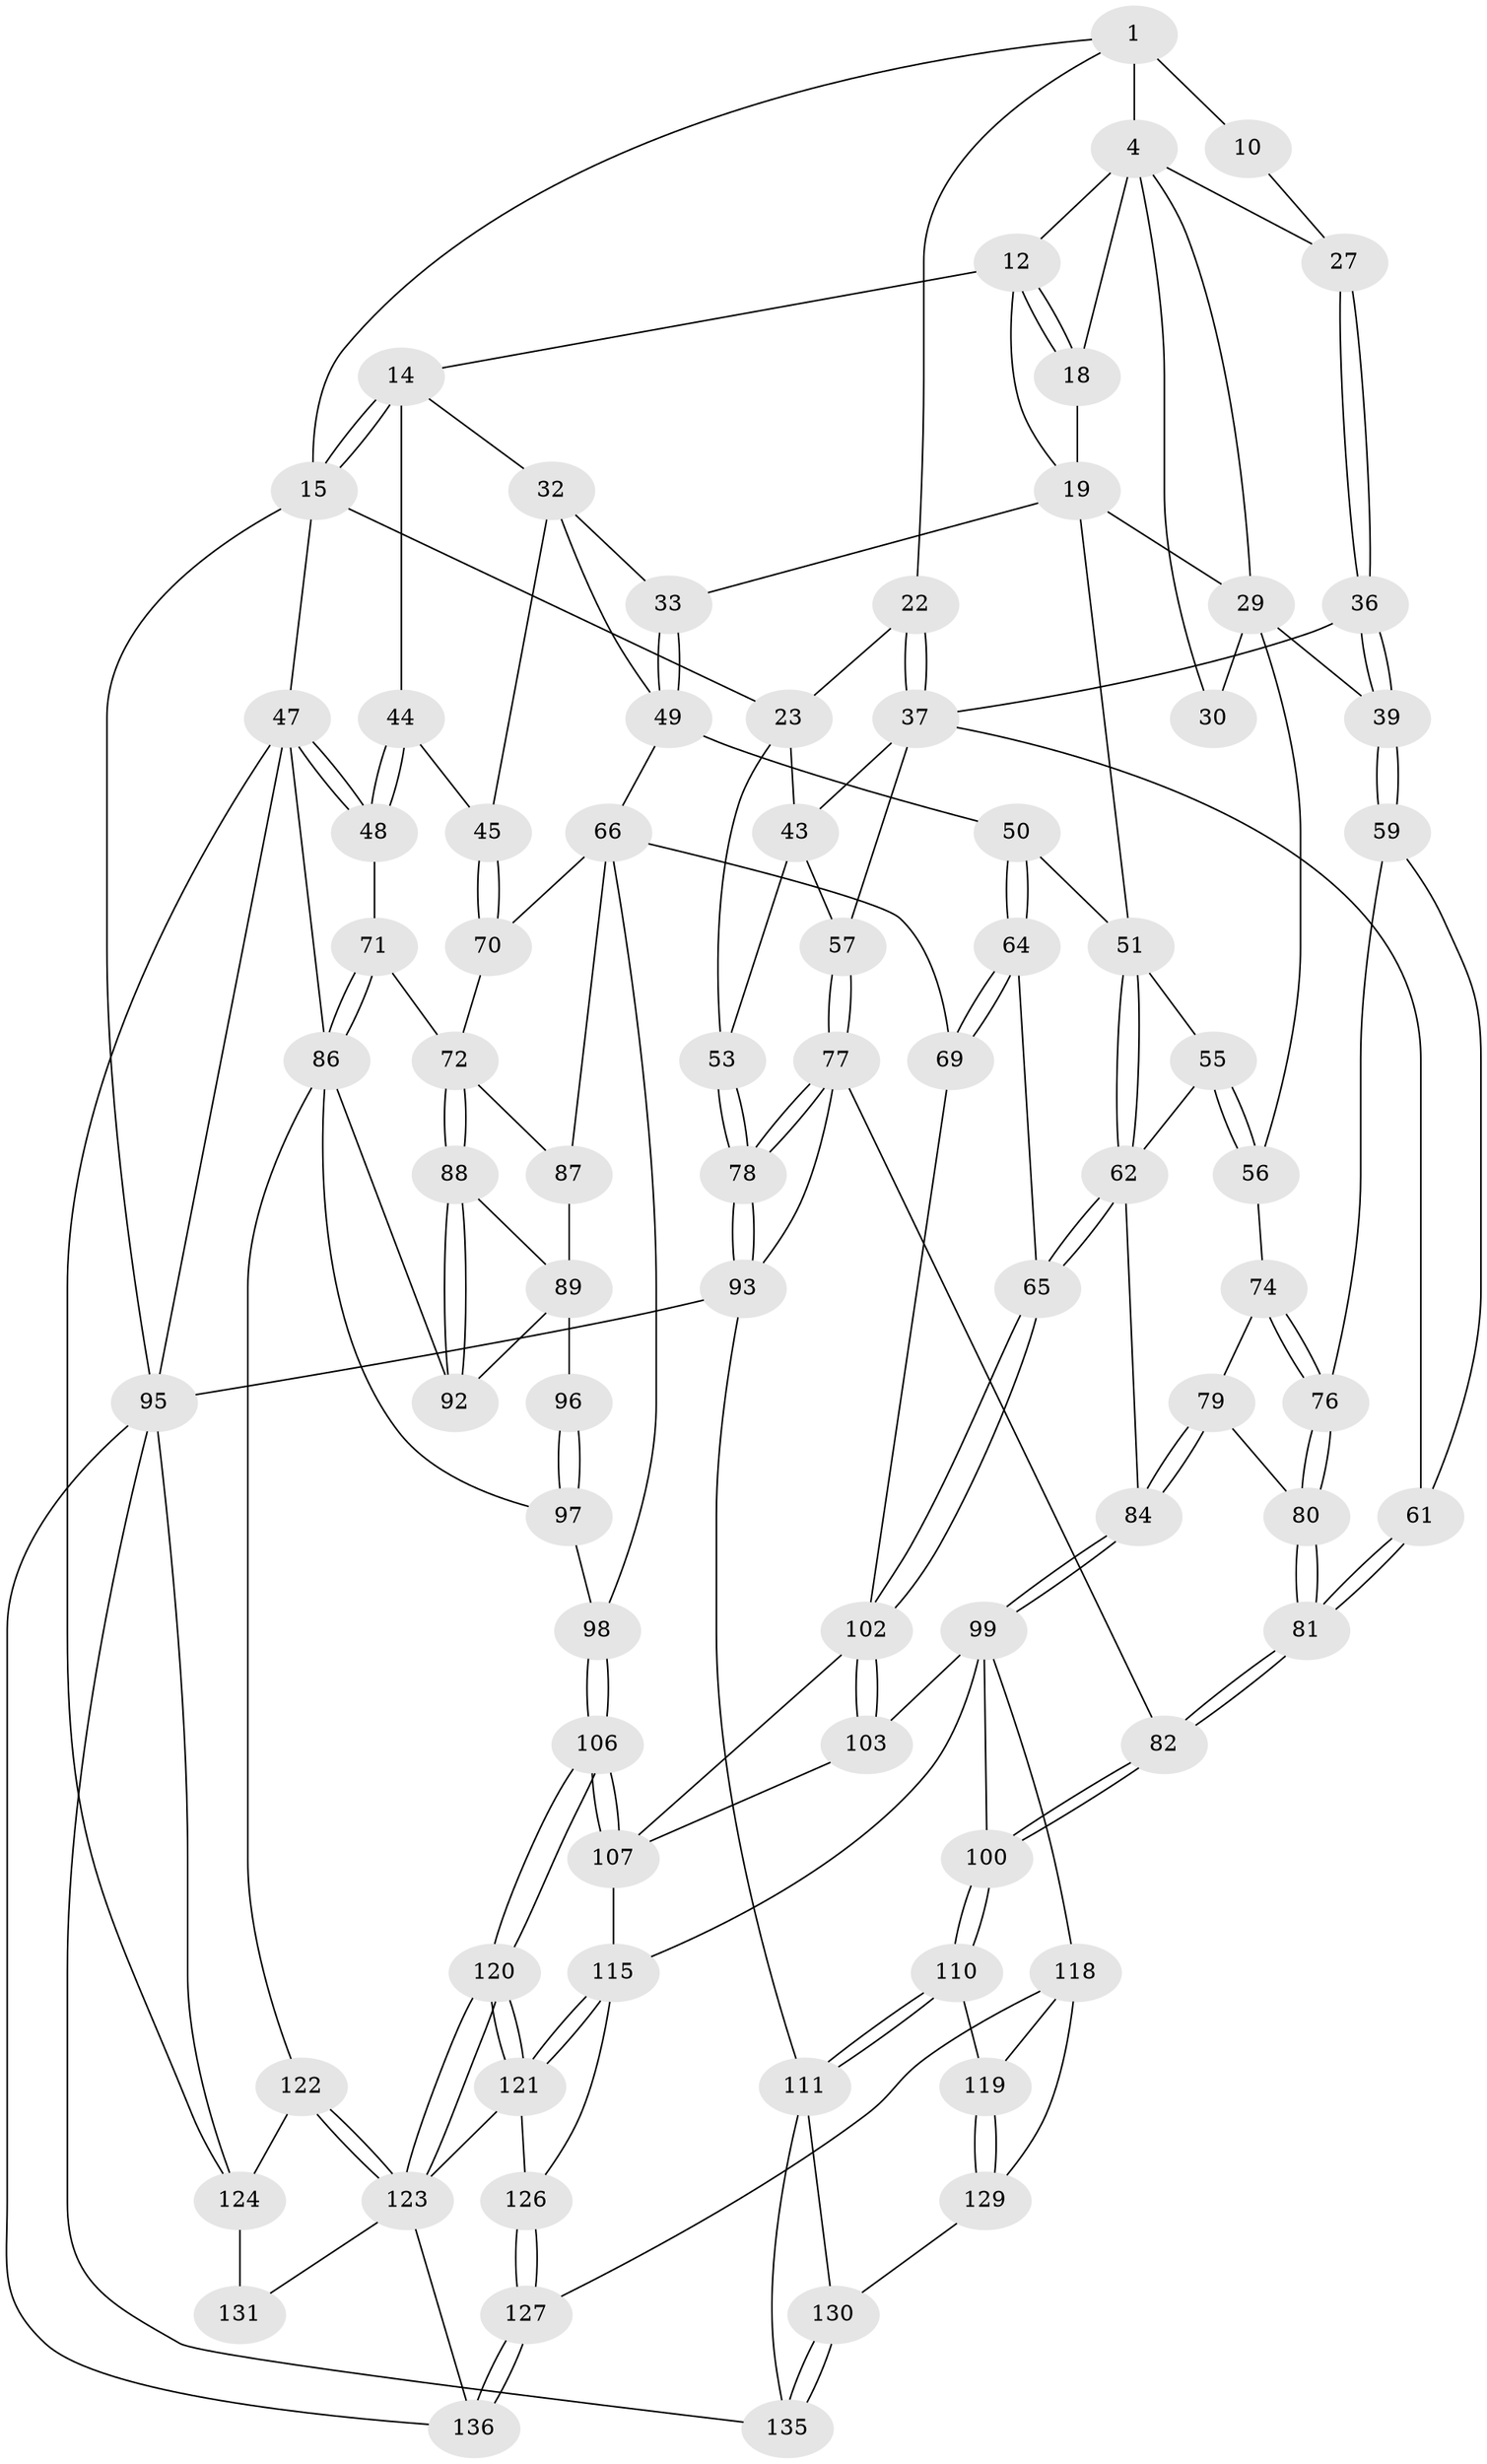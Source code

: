 // original degree distribution, {3: 0.021739130434782608, 4: 0.2391304347826087, 5: 0.5, 6: 0.2391304347826087}
// Generated by graph-tools (version 1.1) at 2025/21/03/04/25 18:21:29]
// undirected, 82 vertices, 189 edges
graph export_dot {
graph [start="1"]
  node [color=gray90,style=filled];
  1 [pos="+0.24268188336127042+0.05205429305961518",super="+8+2"];
  4 [pos="+0.37538780921235465+0.06059418226307992",super="+5+25"];
  10 [pos="+0.17173039694852504+0.1310944850145613",super="+21"];
  12 [pos="+0.6327674570118398+0",super="+13"];
  14 [pos="+0.9744781287195542+0",super="+31"];
  15 [pos="+1+0",super="+16"];
  18 [pos="+0.5655223903855716+0.19304870838584978"];
  19 [pos="+0.6911943803906628+0.2114203027896101",super="+20"];
  22 [pos="+0.10373463862306155+0.19957701947279485"];
  23 [pos="+0.10101544389035312+0.20057534594556212",super="+24"];
  27 [pos="+0.25245217930940245+0.19032744891610576"];
  29 [pos="+0.5419416230372386+0.21987596791406328",super="+34"];
  30 [pos="+0.43628146641276383+0.1565567746846489"];
  32 [pos="+0.7515164691282696+0.25757339928700024",super="+46"];
  33 [pos="+0.7016676009263579+0.2217733921304142"];
  36 [pos="+0.24741305612016573+0.28454678131538563"];
  37 [pos="+0.2465733043708287+0.2847406609014052",super="+41"];
  39 [pos="+0.35560576371318076+0.3275900356300572"];
  43 [pos="+0.0856228777017174+0.2709809071188557",super="+54"];
  44 [pos="+0.9225662221617771+0.2367383777178121"];
  45 [pos="+0.8047183250817412+0.3275162492237861"];
  47 [pos="+1+0.37533143652458395",super="+85"];
  48 [pos="+1+0.3675936445458382"];
  49 [pos="+0.6404452678171318+0.3485867723555667",super="+58"];
  50 [pos="+0.5754734464982652+0.3322358161170057"];
  51 [pos="+0.5741622127477789+0.3306242040340695",super="+52"];
  53 [pos="+0+0.20064475704985982"];
  55 [pos="+0.39523211656347257+0.3869969627828166"];
  56 [pos="+0.3680436120308257+0.3530108531539797"];
  57 [pos="+0.06421723541266962+0.38375367502997265"];
  59 [pos="+0.226417999438381+0.41438071797930853",super="+60"];
  61 [pos="+0.1535151539071553+0.42290578035549903"];
  62 [pos="+0.4569011059597148+0.4709259773253533",super="+63"];
  64 [pos="+0.5812396976984794+0.48863676608145074"];
  65 [pos="+0.495026181631938+0.4864628622035244"];
  66 [pos="+0.6744688525821155+0.4324777353939806",super="+67"];
  69 [pos="+0.6134506130598552+0.5049895705939542"];
  70 [pos="+0.8413836384677937+0.4033086800333659"];
  71 [pos="+0.9257399976269267+0.4066987185399388"];
  72 [pos="+0.8651258982822247+0.41958931027735924",super="+73"];
  74 [pos="+0.27325286295856666+0.43046029488138843",super="+75"];
  76 [pos="+0.24722199510912993+0.4558893394669448"];
  77 [pos="+0+0.44290962720270766",super="+83"];
  78 [pos="+0+0.44095759219987773"];
  79 [pos="+0.2740612307667489+0.5094337345451965"];
  80 [pos="+0.2715223352703166+0.5089431361254277"];
  81 [pos="+0.14299232621892594+0.5385862580395601"];
  82 [pos="+0.135991342684169+0.5509943028869992"];
  84 [pos="+0.3561096111829564+0.5443890887144408"];
  86 [pos="+1+0.6455861107866372",super="+91"];
  87 [pos="+0.7310002397906605+0.5059710464071155"];
  88 [pos="+0.8681397788952369+0.5147102395138872"];
  89 [pos="+0.776203168240832+0.5387361257575486",super="+101+90"];
  92 [pos="+0.9130115629272314+0.626604492483854"];
  93 [pos="+0+0.7787563511743418",super="+94"];
  95 [pos="+0+1",super="+108+137"];
  96 [pos="+0.7434434835841403+0.6723922339616529"];
  97 [pos="+0.7292014859567837+0.6821461749330741"];
  98 [pos="+0.7188594210473649+0.6858883778359257"];
  99 [pos="+0.35367619830122504+0.5723095505707521",super="+104"];
  100 [pos="+0.170827709758985+0.6503078794345086"];
  102 [pos="+0.49038779497128265+0.6621037141984477",super="+105"];
  103 [pos="+0.4803264701917006+0.6705916738102708"];
  106 [pos="+0.6984011238039628+0.7096188366382172"];
  107 [pos="+0.6588570054442554+0.7001414741489963",super="+113"];
  110 [pos="+0.1659652019917599+0.6948741161347742"];
  111 [pos="+0.09757093042537897+0.7653564255678119",super="+112"];
  115 [pos="+0.5550678968508238+0.8135246323644142",super="+116"];
  118 [pos="+0.3133364891931935+0.7447646486144498",super="+128"];
  119 [pos="+0.30504313384920645+0.74667526225653"];
  120 [pos="+0.6822836637005053+0.8586023587683778"];
  121 [pos="+0.6289634463782512+0.8444460057768103",super="+133"];
  122 [pos="+0.8644449788942179+0.8168731189954426"];
  123 [pos="+0.7074696657864157+0.9101648975038229",super="+132"];
  124 [pos="+0.9663980335897797+0.8262256160613963",super="+134+125"];
  126 [pos="+0.44233379831584835+0.8650886639161228"];
  127 [pos="+0.38359912110294153+0.9069744742808241"];
  129 [pos="+0.27074763163598164+0.865082146442644"];
  130 [pos="+0.2393043491231178+0.881942534453533"];
  131 [pos="+0.8287797417825848+1"];
  135 [pos="+0.20257515577149135+1"];
  136 [pos="+0.3307286196709179+1"];
  1 -- 22;
  1 -- 10 [weight=3];
  1 -- 15;
  1 -- 4 [weight=2];
  4 -- 18;
  4 -- 12;
  4 -- 27;
  4 -- 29;
  4 -- 30;
  10 -- 27;
  12 -- 18;
  12 -- 18;
  12 -- 19;
  12 -- 14;
  14 -- 15 [weight=2];
  14 -- 15;
  14 -- 32;
  14 -- 44;
  15 -- 47;
  15 -- 95 [weight=2];
  15 -- 23;
  18 -- 19;
  19 -- 33;
  19 -- 29;
  19 -- 51;
  22 -- 23;
  22 -- 37;
  22 -- 37;
  23 -- 43;
  23 -- 53;
  27 -- 36;
  27 -- 36;
  29 -- 30 [weight=2];
  29 -- 39;
  29 -- 56;
  32 -- 33;
  32 -- 49;
  32 -- 45;
  33 -- 49;
  33 -- 49;
  36 -- 37;
  36 -- 39;
  36 -- 39;
  37 -- 61;
  37 -- 57;
  37 -- 43;
  39 -- 59;
  39 -- 59;
  43 -- 57;
  43 -- 53;
  44 -- 45;
  44 -- 48;
  44 -- 48;
  45 -- 70;
  45 -- 70;
  47 -- 48;
  47 -- 48;
  47 -- 124;
  47 -- 95;
  47 -- 86;
  48 -- 71;
  49 -- 50;
  49 -- 66;
  50 -- 51;
  50 -- 64;
  50 -- 64;
  51 -- 62;
  51 -- 62;
  51 -- 55;
  53 -- 78;
  53 -- 78;
  55 -- 56;
  55 -- 56;
  55 -- 62;
  56 -- 74;
  57 -- 77;
  57 -- 77;
  59 -- 76;
  59 -- 61;
  61 -- 81;
  61 -- 81;
  62 -- 65;
  62 -- 65;
  62 -- 84;
  64 -- 65;
  64 -- 69;
  64 -- 69;
  65 -- 102;
  65 -- 102;
  66 -- 70;
  66 -- 69;
  66 -- 98;
  66 -- 87;
  69 -- 102;
  70 -- 72;
  71 -- 72;
  71 -- 86;
  71 -- 86;
  72 -- 88;
  72 -- 88;
  72 -- 87;
  74 -- 76;
  74 -- 76;
  74 -- 79;
  76 -- 80;
  76 -- 80;
  77 -- 78;
  77 -- 78;
  77 -- 82;
  77 -- 93;
  78 -- 93;
  78 -- 93;
  79 -- 80;
  79 -- 84;
  79 -- 84;
  80 -- 81;
  80 -- 81;
  81 -- 82;
  81 -- 82;
  82 -- 100;
  82 -- 100;
  84 -- 99;
  84 -- 99;
  86 -- 97;
  86 -- 122;
  86 -- 92;
  87 -- 89;
  88 -- 89;
  88 -- 92;
  88 -- 92;
  89 -- 96 [weight=2];
  89 -- 92;
  93 -- 95;
  93 -- 111;
  95 -- 124;
  95 -- 136;
  95 -- 135;
  96 -- 97;
  96 -- 97;
  97 -- 98;
  98 -- 106;
  98 -- 106;
  99 -- 100;
  99 -- 115;
  99 -- 118;
  99 -- 103;
  100 -- 110;
  100 -- 110;
  102 -- 103;
  102 -- 103;
  102 -- 107;
  103 -- 107;
  106 -- 107;
  106 -- 107;
  106 -- 120;
  106 -- 120;
  107 -- 115;
  110 -- 111;
  110 -- 111;
  110 -- 119;
  111 -- 130;
  111 -- 135;
  115 -- 121;
  115 -- 121;
  115 -- 126;
  118 -- 119;
  118 -- 129;
  118 -- 127;
  119 -- 129;
  119 -- 129;
  120 -- 121;
  120 -- 121;
  120 -- 123;
  120 -- 123;
  121 -- 123;
  121 -- 126;
  122 -- 123;
  122 -- 123;
  122 -- 124;
  123 -- 131;
  123 -- 136;
  124 -- 131 [weight=2];
  126 -- 127;
  126 -- 127;
  127 -- 136;
  127 -- 136;
  129 -- 130;
  130 -- 135;
  130 -- 135;
}
